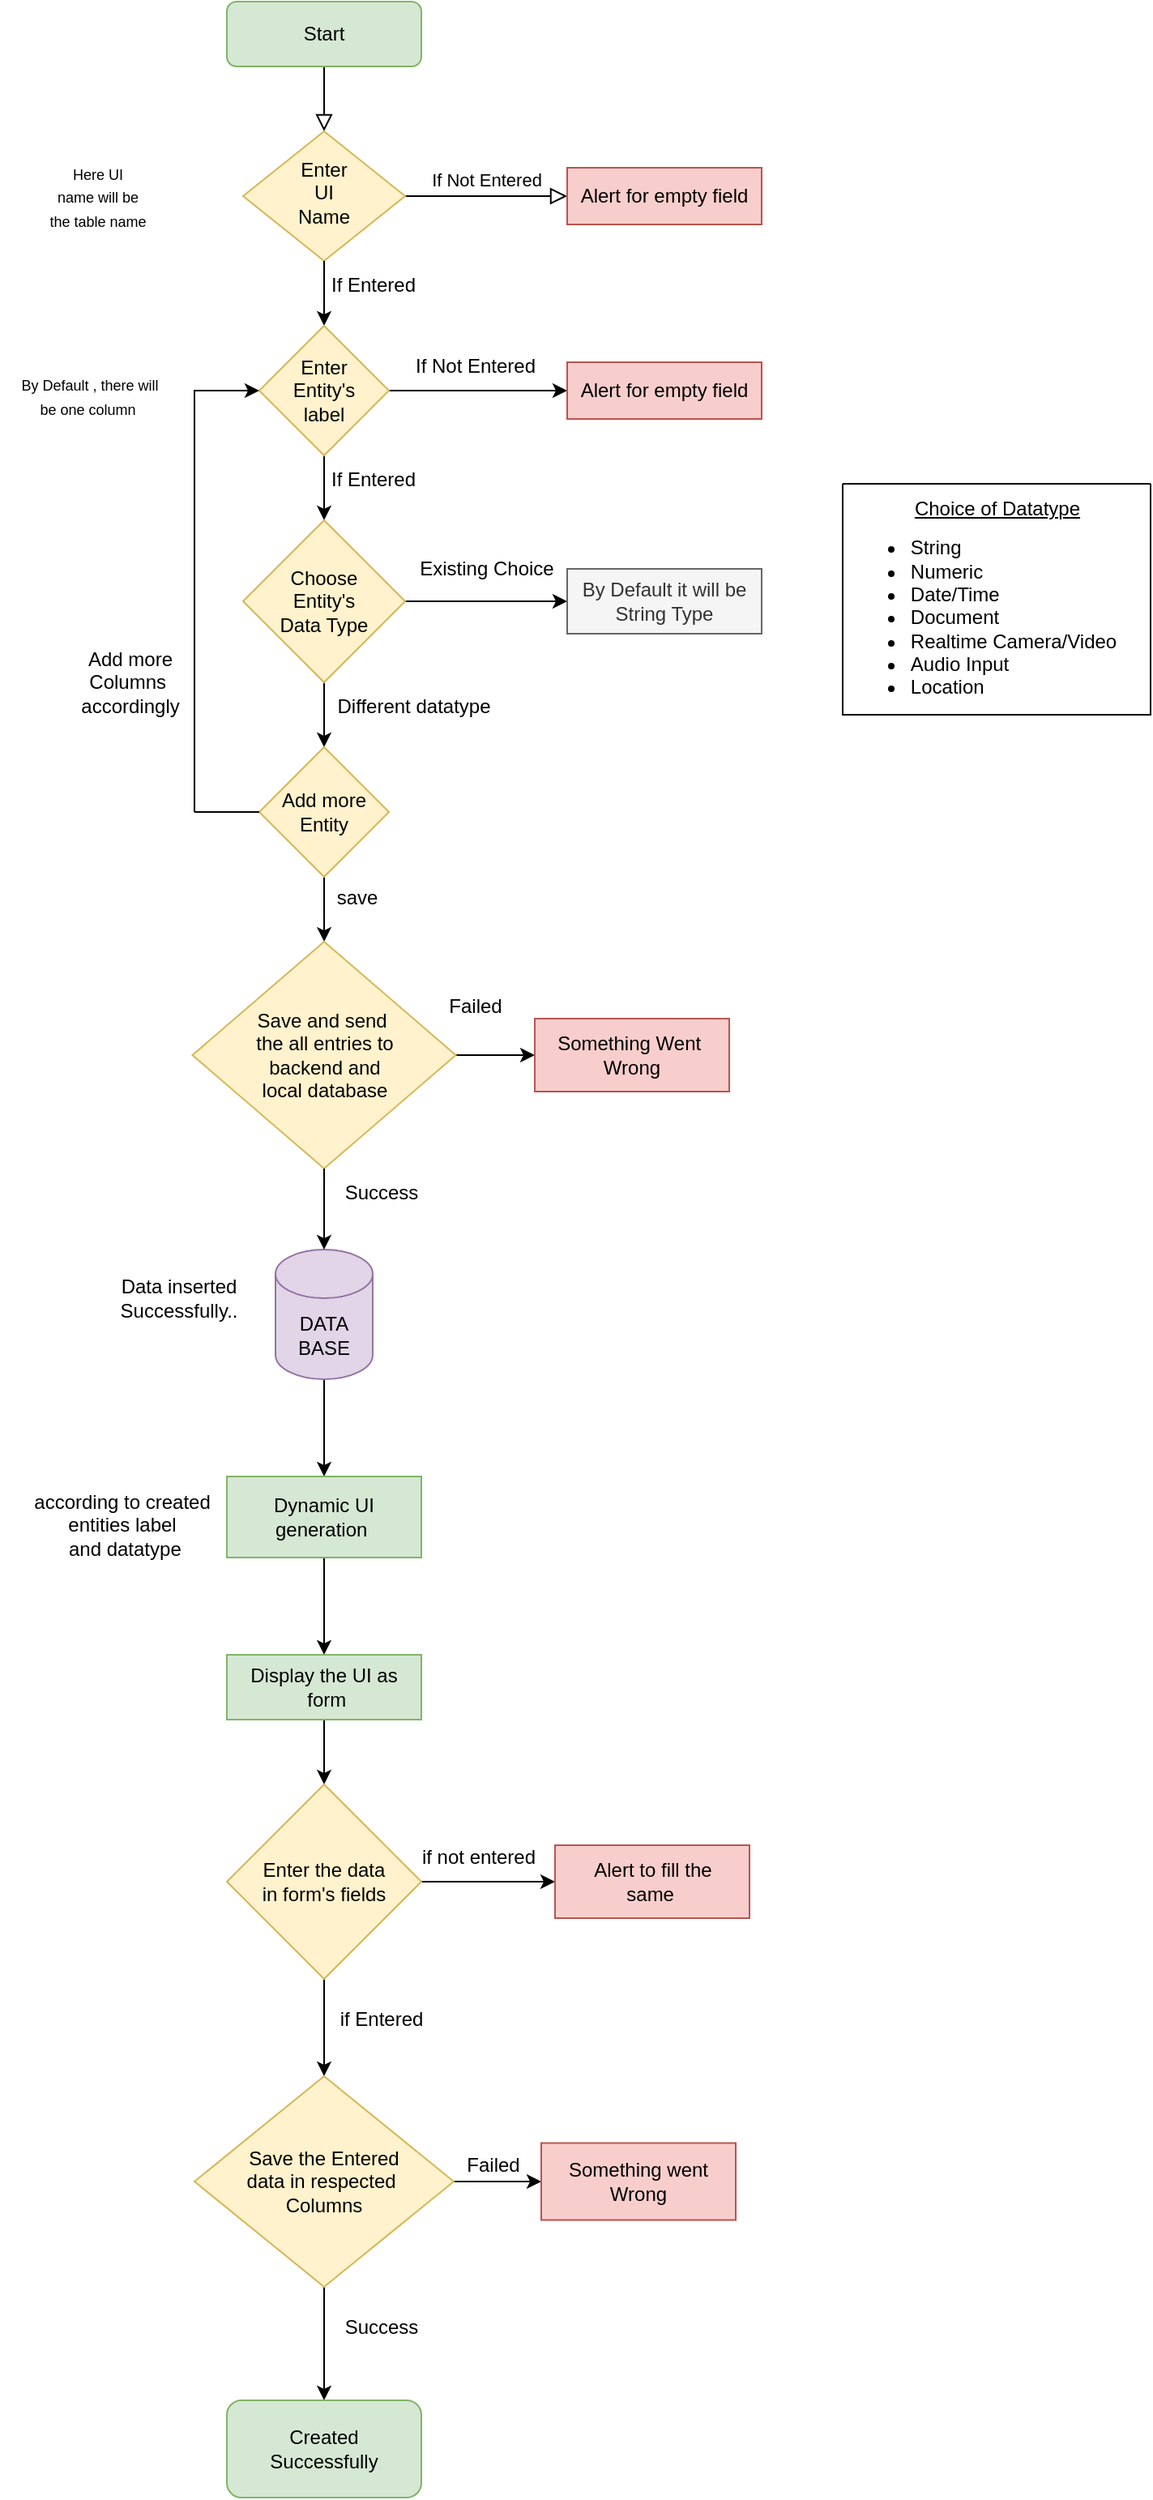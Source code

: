 <mxfile version="21.3.0" type="github">
  <diagram id="C5RBs43oDa-KdzZeNtuy" name="Page-1">
    <mxGraphModel dx="1050" dy="523" grid="1" gridSize="10" guides="1" tooltips="1" connect="1" arrows="1" fold="1" page="1" pageScale="1" pageWidth="827" pageHeight="1169" math="0" shadow="0">
      <root>
        <mxCell id="WIyWlLk6GJQsqaUBKTNV-0" />
        <mxCell id="WIyWlLk6GJQsqaUBKTNV-1" parent="WIyWlLk6GJQsqaUBKTNV-0" />
        <mxCell id="WIyWlLk6GJQsqaUBKTNV-2" value="" style="rounded=0;html=1;jettySize=auto;orthogonalLoop=1;fontSize=11;endArrow=block;endFill=0;endSize=8;strokeWidth=1;shadow=0;labelBackgroundColor=none;edgeStyle=orthogonalEdgeStyle;" parent="WIyWlLk6GJQsqaUBKTNV-1" source="WIyWlLk6GJQsqaUBKTNV-3" target="WIyWlLk6GJQsqaUBKTNV-6" edge="1">
          <mxGeometry relative="1" as="geometry" />
        </mxCell>
        <mxCell id="WIyWlLk6GJQsqaUBKTNV-3" value="Start" style="rounded=1;whiteSpace=wrap;html=1;fontSize=12;glass=0;strokeWidth=1;shadow=0;fillColor=#d5e8d4;strokeColor=#82b366;" parent="WIyWlLk6GJQsqaUBKTNV-1" vertex="1">
          <mxGeometry x="160" y="90" width="120" height="40" as="geometry" />
        </mxCell>
        <mxCell id="WIyWlLk6GJQsqaUBKTNV-5" value="If Not Entered" style="edgeStyle=orthogonalEdgeStyle;rounded=0;html=1;jettySize=auto;orthogonalLoop=1;fontSize=11;endArrow=block;endFill=0;endSize=8;strokeWidth=1;shadow=0;labelBackgroundColor=none;entryX=0;entryY=0.5;entryDx=0;entryDy=0;" parent="WIyWlLk6GJQsqaUBKTNV-1" source="WIyWlLk6GJQsqaUBKTNV-6" target="6czhflSClIlCwqd6-uIO-5" edge="1">
          <mxGeometry y="10" relative="1" as="geometry">
            <mxPoint as="offset" />
            <mxPoint x="370" y="210" as="targetPoint" />
          </mxGeometry>
        </mxCell>
        <mxCell id="WIyWlLk6GJQsqaUBKTNV-6" value="Enter&lt;br&gt;UI&lt;br&gt;Name" style="rhombus;whiteSpace=wrap;html=1;shadow=0;fontFamily=Helvetica;fontSize=12;align=center;strokeWidth=1;spacing=6;spacingTop=-4;fillColor=#fff2cc;strokeColor=#d6b656;" parent="WIyWlLk6GJQsqaUBKTNV-1" vertex="1">
          <mxGeometry x="170" y="170" width="100" height="80" as="geometry" />
        </mxCell>
        <mxCell id="6czhflSClIlCwqd6-uIO-0" value="" style="endArrow=classic;html=1;rounded=0;exitX=0.5;exitY=1;exitDx=0;exitDy=0;entryX=0.5;entryY=0;entryDx=0;entryDy=0;" parent="WIyWlLk6GJQsqaUBKTNV-1" source="WIyWlLk6GJQsqaUBKTNV-6" target="6czhflSClIlCwqd6-uIO-2" edge="1">
          <mxGeometry width="50" height="50" relative="1" as="geometry">
            <mxPoint x="190" y="400" as="sourcePoint" />
            <mxPoint x="220" y="300" as="targetPoint" />
          </mxGeometry>
        </mxCell>
        <mxCell id="6czhflSClIlCwqd6-uIO-1" value="If Entered" style="text;html=1;align=center;verticalAlign=middle;resizable=0;points=[];autosize=1;strokeColor=none;fillColor=none;" parent="WIyWlLk6GJQsqaUBKTNV-1" vertex="1">
          <mxGeometry x="210" y="250" width="80" height="30" as="geometry" />
        </mxCell>
        <mxCell id="6czhflSClIlCwqd6-uIO-4" value="" style="edgeStyle=orthogonalEdgeStyle;rounded=0;orthogonalLoop=1;jettySize=auto;html=1;" parent="WIyWlLk6GJQsqaUBKTNV-1" source="6czhflSClIlCwqd6-uIO-2" target="6czhflSClIlCwqd6-uIO-3" edge="1">
          <mxGeometry relative="1" as="geometry" />
        </mxCell>
        <mxCell id="6czhflSClIlCwqd6-uIO-9" value="" style="edgeStyle=orthogonalEdgeStyle;rounded=0;orthogonalLoop=1;jettySize=auto;html=1;" parent="WIyWlLk6GJQsqaUBKTNV-1" source="6czhflSClIlCwqd6-uIO-2" target="6czhflSClIlCwqd6-uIO-8" edge="1">
          <mxGeometry relative="1" as="geometry" />
        </mxCell>
        <mxCell id="6czhflSClIlCwqd6-uIO-2" value="Enter &lt;br&gt;Entity&#39;s&lt;br&gt;label" style="rhombus;whiteSpace=wrap;html=1;fillColor=#fff2cc;strokeColor=#d6b656;" parent="WIyWlLk6GJQsqaUBKTNV-1" vertex="1">
          <mxGeometry x="180" y="290" width="80" height="80" as="geometry" />
        </mxCell>
        <mxCell id="6czhflSClIlCwqd6-uIO-3" value="Alert for empty field" style="whiteSpace=wrap;html=1;fillColor=#f8cecc;strokeColor=#b85450;" parent="WIyWlLk6GJQsqaUBKTNV-1" vertex="1">
          <mxGeometry x="370" y="312.5" width="120" height="35" as="geometry" />
        </mxCell>
        <mxCell id="6czhflSClIlCwqd6-uIO-5" value="Alert for empty field" style="rounded=0;whiteSpace=wrap;html=1;fillColor=#f8cecc;strokeColor=#b85450;" parent="WIyWlLk6GJQsqaUBKTNV-1" vertex="1">
          <mxGeometry x="370" y="192.5" width="120" height="35" as="geometry" />
        </mxCell>
        <mxCell id="6czhflSClIlCwqd6-uIO-6" value="If Not Entered" style="text;html=1;align=center;verticalAlign=middle;resizable=0;points=[];autosize=1;strokeColor=none;fillColor=none;" parent="WIyWlLk6GJQsqaUBKTNV-1" vertex="1">
          <mxGeometry x="262.5" y="300" width="100" height="30" as="geometry" />
        </mxCell>
        <mxCell id="6czhflSClIlCwqd6-uIO-7" value="&lt;font style=&quot;font-size: 9px;&quot;&gt;By Default , there will &lt;br&gt;be one column&amp;nbsp;&lt;/font&gt;" style="text;html=1;align=center;verticalAlign=middle;resizable=0;points=[];autosize=1;strokeColor=none;fillColor=none;" parent="WIyWlLk6GJQsqaUBKTNV-1" vertex="1">
          <mxGeometry x="20" y="312.5" width="110" height="40" as="geometry" />
        </mxCell>
        <mxCell id="6czhflSClIlCwqd6-uIO-12" value="" style="edgeStyle=orthogonalEdgeStyle;rounded=0;orthogonalLoop=1;jettySize=auto;html=1;" parent="WIyWlLk6GJQsqaUBKTNV-1" source="6czhflSClIlCwqd6-uIO-8" target="6czhflSClIlCwqd6-uIO-11" edge="1">
          <mxGeometry relative="1" as="geometry" />
        </mxCell>
        <mxCell id="6czhflSClIlCwqd6-uIO-15" value="" style="edgeStyle=orthogonalEdgeStyle;rounded=0;orthogonalLoop=1;jettySize=auto;html=1;entryX=0.5;entryY=0;entryDx=0;entryDy=0;" parent="WIyWlLk6GJQsqaUBKTNV-1" source="6czhflSClIlCwqd6-uIO-8" target="6czhflSClIlCwqd6-uIO-17" edge="1">
          <mxGeometry relative="1" as="geometry">
            <mxPoint x="220" y="560" as="targetPoint" />
          </mxGeometry>
        </mxCell>
        <mxCell id="6czhflSClIlCwqd6-uIO-8" value="Choose&lt;br&gt;Entity&#39;s&lt;br&gt;Data Type" style="rhombus;whiteSpace=wrap;html=1;fillColor=#fff2cc;strokeColor=#d6b656;" parent="WIyWlLk6GJQsqaUBKTNV-1" vertex="1">
          <mxGeometry x="170" y="410" width="100" height="100" as="geometry" />
        </mxCell>
        <mxCell id="6czhflSClIlCwqd6-uIO-10" value="If Entered" style="text;html=1;align=center;verticalAlign=middle;resizable=0;points=[];autosize=1;strokeColor=none;fillColor=none;" parent="WIyWlLk6GJQsqaUBKTNV-1" vertex="1">
          <mxGeometry x="210" y="370" width="80" height="30" as="geometry" />
        </mxCell>
        <mxCell id="6czhflSClIlCwqd6-uIO-11" value="By Default it will be String Type" style="whiteSpace=wrap;html=1;fillColor=#f5f5f5;strokeColor=#666666;fontColor=#333333;" parent="WIyWlLk6GJQsqaUBKTNV-1" vertex="1">
          <mxGeometry x="370" y="440" width="120" height="40" as="geometry" />
        </mxCell>
        <mxCell id="6czhflSClIlCwqd6-uIO-13" value="Existing Choice" style="text;html=1;align=center;verticalAlign=middle;resizable=0;points=[];autosize=1;strokeColor=none;fillColor=none;" parent="WIyWlLk6GJQsqaUBKTNV-1" vertex="1">
          <mxGeometry x="265" y="425" width="110" height="30" as="geometry" />
        </mxCell>
        <mxCell id="6czhflSClIlCwqd6-uIO-16" value="Different datatype" style="text;html=1;align=center;verticalAlign=middle;resizable=0;points=[];autosize=1;strokeColor=none;fillColor=none;" parent="WIyWlLk6GJQsqaUBKTNV-1" vertex="1">
          <mxGeometry x="215" y="510" width="120" height="30" as="geometry" />
        </mxCell>
        <mxCell id="6czhflSClIlCwqd6-uIO-24" value="" style="edgeStyle=orthogonalEdgeStyle;rounded=0;orthogonalLoop=1;jettySize=auto;html=1;" parent="WIyWlLk6GJQsqaUBKTNV-1" source="6czhflSClIlCwqd6-uIO-17" target="6czhflSClIlCwqd6-uIO-23" edge="1">
          <mxGeometry relative="1" as="geometry" />
        </mxCell>
        <mxCell id="6czhflSClIlCwqd6-uIO-17" value="Add more&lt;br&gt;Entity" style="rhombus;whiteSpace=wrap;html=1;fillColor=#fff2cc;strokeColor=#d6b656;" parent="WIyWlLk6GJQsqaUBKTNV-1" vertex="1">
          <mxGeometry x="180" y="550" width="80" height="80" as="geometry" />
        </mxCell>
        <mxCell id="6czhflSClIlCwqd6-uIO-19" value="" style="endArrow=classic;html=1;rounded=0;entryX=0;entryY=0.5;entryDx=0;entryDy=0;" parent="WIyWlLk6GJQsqaUBKTNV-1" target="6czhflSClIlCwqd6-uIO-2" edge="1">
          <mxGeometry width="50" height="50" relative="1" as="geometry">
            <mxPoint x="140" y="590" as="sourcePoint" />
            <mxPoint x="130" y="480" as="targetPoint" />
            <Array as="points">
              <mxPoint x="140" y="330" />
            </Array>
          </mxGeometry>
        </mxCell>
        <mxCell id="6czhflSClIlCwqd6-uIO-21" value="" style="endArrow=none;html=1;rounded=0;entryX=0;entryY=0.5;entryDx=0;entryDy=0;" parent="WIyWlLk6GJQsqaUBKTNV-1" target="6czhflSClIlCwqd6-uIO-17" edge="1">
          <mxGeometry width="50" height="50" relative="1" as="geometry">
            <mxPoint x="140" y="590" as="sourcePoint" />
            <mxPoint x="330" y="460" as="targetPoint" />
          </mxGeometry>
        </mxCell>
        <mxCell id="6czhflSClIlCwqd6-uIO-22" value="&lt;font style=&quot;font-size: 12px;&quot;&gt;Add more &lt;br&gt;Columns&amp;nbsp;&lt;br&gt;accordingly&lt;/font&gt;" style="text;html=1;align=center;verticalAlign=middle;resizable=0;points=[];autosize=1;strokeColor=none;fillColor=none;" parent="WIyWlLk6GJQsqaUBKTNV-1" vertex="1">
          <mxGeometry x="60" y="480" width="80" height="60" as="geometry" />
        </mxCell>
        <mxCell id="6czhflSClIlCwqd6-uIO-27" value="" style="edgeStyle=orthogonalEdgeStyle;rounded=0;orthogonalLoop=1;jettySize=auto;html=1;" parent="WIyWlLk6GJQsqaUBKTNV-1" source="6czhflSClIlCwqd6-uIO-23" target="6czhflSClIlCwqd6-uIO-26" edge="1">
          <mxGeometry relative="1" as="geometry" />
        </mxCell>
        <mxCell id="6czhflSClIlCwqd6-uIO-23" value="Save and send&amp;nbsp;&lt;br&gt;the all entries to &lt;br&gt;backend and &lt;br&gt;local database" style="rhombus;whiteSpace=wrap;html=1;fillColor=#fff2cc;strokeColor=#d6b656;" parent="WIyWlLk6GJQsqaUBKTNV-1" vertex="1">
          <mxGeometry x="138.75" y="670" width="162.5" height="140" as="geometry" />
        </mxCell>
        <mxCell id="6czhflSClIlCwqd6-uIO-25" value="save" style="text;html=1;align=center;verticalAlign=middle;resizable=0;points=[];autosize=1;strokeColor=none;fillColor=none;" parent="WIyWlLk6GJQsqaUBKTNV-1" vertex="1">
          <mxGeometry x="215" y="628" width="50" height="30" as="geometry" />
        </mxCell>
        <mxCell id="6czhflSClIlCwqd6-uIO-26" value="Something Went&amp;nbsp;&lt;br&gt;Wrong" style="whiteSpace=wrap;html=1;fillColor=#f8cecc;strokeColor=#b85450;" parent="WIyWlLk6GJQsqaUBKTNV-1" vertex="1">
          <mxGeometry x="350" y="717.5" width="120" height="45" as="geometry" />
        </mxCell>
        <mxCell id="6czhflSClIlCwqd6-uIO-28" value="Success" style="text;html=1;align=center;verticalAlign=middle;resizable=0;points=[];autosize=1;strokeColor=none;fillColor=none;" parent="WIyWlLk6GJQsqaUBKTNV-1" vertex="1">
          <mxGeometry x="220" y="810" width="70" height="30" as="geometry" />
        </mxCell>
        <mxCell id="6czhflSClIlCwqd6-uIO-29" value="Failed" style="text;html=1;align=center;verticalAlign=middle;resizable=0;points=[];autosize=1;strokeColor=none;fillColor=none;" parent="WIyWlLk6GJQsqaUBKTNV-1" vertex="1">
          <mxGeometry x="282.5" y="695" width="60" height="30" as="geometry" />
        </mxCell>
        <mxCell id="6czhflSClIlCwqd6-uIO-34" value="" style="edgeStyle=orthogonalEdgeStyle;rounded=0;orthogonalLoop=1;jettySize=auto;html=1;entryX=0.5;entryY=0;entryDx=0;entryDy=0;" parent="WIyWlLk6GJQsqaUBKTNV-1" source="6czhflSClIlCwqd6-uIO-30" target="6czhflSClIlCwqd6-uIO-35" edge="1">
          <mxGeometry relative="1" as="geometry">
            <mxPoint x="220" y="970" as="targetPoint" />
          </mxGeometry>
        </mxCell>
        <mxCell id="6czhflSClIlCwqd6-uIO-30" value="DATA&lt;br&gt;BASE" style="shape=cylinder3;whiteSpace=wrap;html=1;boundedLbl=1;backgroundOutline=1;size=15;fillColor=#e1d5e7;strokeColor=#9673a6;" parent="WIyWlLk6GJQsqaUBKTNV-1" vertex="1">
          <mxGeometry x="190" y="860" width="60" height="80" as="geometry" />
        </mxCell>
        <mxCell id="6czhflSClIlCwqd6-uIO-31" value="" style="endArrow=classic;html=1;rounded=0;exitX=0.5;exitY=1;exitDx=0;exitDy=0;entryX=0.5;entryY=0;entryDx=0;entryDy=0;entryPerimeter=0;" parent="WIyWlLk6GJQsqaUBKTNV-1" source="6czhflSClIlCwqd6-uIO-23" target="6czhflSClIlCwqd6-uIO-30" edge="1">
          <mxGeometry width="50" height="50" relative="1" as="geometry">
            <mxPoint x="140" y="850" as="sourcePoint" />
            <mxPoint x="190" y="800" as="targetPoint" />
          </mxGeometry>
        </mxCell>
        <mxCell id="6czhflSClIlCwqd6-uIO-32" value="Data inserted &lt;br&gt;Successfully.." style="text;html=1;align=center;verticalAlign=middle;resizable=0;points=[];autosize=1;strokeColor=none;fillColor=none;" parent="WIyWlLk6GJQsqaUBKTNV-1" vertex="1">
          <mxGeometry x="80" y="870" width="100" height="40" as="geometry" />
        </mxCell>
        <mxCell id="6czhflSClIlCwqd6-uIO-38" value="" style="edgeStyle=orthogonalEdgeStyle;rounded=0;orthogonalLoop=1;jettySize=auto;html=1;" parent="WIyWlLk6GJQsqaUBKTNV-1" source="6czhflSClIlCwqd6-uIO-35" target="6czhflSClIlCwqd6-uIO-37" edge="1">
          <mxGeometry relative="1" as="geometry" />
        </mxCell>
        <mxCell id="6czhflSClIlCwqd6-uIO-35" value="Dynamic UI generation&amp;nbsp;" style="whiteSpace=wrap;html=1;fillColor=#d5e8d4;strokeColor=#82b366;" parent="WIyWlLk6GJQsqaUBKTNV-1" vertex="1">
          <mxGeometry x="160" y="1000" width="120" height="50" as="geometry" />
        </mxCell>
        <mxCell id="6czhflSClIlCwqd6-uIO-40" value="" style="edgeStyle=orthogonalEdgeStyle;rounded=0;orthogonalLoop=1;jettySize=auto;html=1;entryX=0.5;entryY=0;entryDx=0;entryDy=0;" parent="WIyWlLk6GJQsqaUBKTNV-1" source="6czhflSClIlCwqd6-uIO-37" target="6czhflSClIlCwqd6-uIO-42" edge="1">
          <mxGeometry relative="1" as="geometry">
            <mxPoint x="220" y="1220" as="targetPoint" />
          </mxGeometry>
        </mxCell>
        <mxCell id="6czhflSClIlCwqd6-uIO-37" value="Display the UI as&lt;br&gt;&amp;nbsp;form" style="whiteSpace=wrap;html=1;fillColor=#d5e8d4;strokeColor=#82b366;" parent="WIyWlLk6GJQsqaUBKTNV-1" vertex="1">
          <mxGeometry x="160" y="1110" width="120" height="40" as="geometry" />
        </mxCell>
        <mxCell id="6czhflSClIlCwqd6-uIO-44" value="" style="edgeStyle=orthogonalEdgeStyle;rounded=0;orthogonalLoop=1;jettySize=auto;html=1;" parent="WIyWlLk6GJQsqaUBKTNV-1" source="6czhflSClIlCwqd6-uIO-42" target="6czhflSClIlCwqd6-uIO-43" edge="1">
          <mxGeometry relative="1" as="geometry" />
        </mxCell>
        <mxCell id="6czhflSClIlCwqd6-uIO-47" value="" style="edgeStyle=orthogonalEdgeStyle;rounded=0;orthogonalLoop=1;jettySize=auto;html=1;" parent="WIyWlLk6GJQsqaUBKTNV-1" source="6czhflSClIlCwqd6-uIO-42" target="6czhflSClIlCwqd6-uIO-46" edge="1">
          <mxGeometry relative="1" as="geometry" />
        </mxCell>
        <mxCell id="6czhflSClIlCwqd6-uIO-42" value="Enter the data&lt;br&gt;in form&#39;s fields" style="rhombus;whiteSpace=wrap;html=1;fillColor=#fff2cc;strokeColor=#d6b656;" parent="WIyWlLk6GJQsqaUBKTNV-1" vertex="1">
          <mxGeometry x="160" y="1190" width="120" height="120" as="geometry" />
        </mxCell>
        <mxCell id="6czhflSClIlCwqd6-uIO-43" value="Alert to fill the &lt;br&gt;same&amp;nbsp;" style="whiteSpace=wrap;html=1;fillColor=#f8cecc;strokeColor=#b85450;" parent="WIyWlLk6GJQsqaUBKTNV-1" vertex="1">
          <mxGeometry x="362.5" y="1227.5" width="120" height="45" as="geometry" />
        </mxCell>
        <mxCell id="6czhflSClIlCwqd6-uIO-45" value="if not entered" style="text;html=1;align=center;verticalAlign=middle;resizable=0;points=[];autosize=1;strokeColor=none;fillColor=none;" parent="WIyWlLk6GJQsqaUBKTNV-1" vertex="1">
          <mxGeometry x="270" y="1220" width="90" height="30" as="geometry" />
        </mxCell>
        <mxCell id="6czhflSClIlCwqd6-uIO-50" value="" style="edgeStyle=orthogonalEdgeStyle;rounded=0;orthogonalLoop=1;jettySize=auto;html=1;" parent="WIyWlLk6GJQsqaUBKTNV-1" source="6czhflSClIlCwqd6-uIO-46" target="6czhflSClIlCwqd6-uIO-49" edge="1">
          <mxGeometry relative="1" as="geometry" />
        </mxCell>
        <mxCell id="6czhflSClIlCwqd6-uIO-54" value="" style="edgeStyle=orthogonalEdgeStyle;rounded=0;orthogonalLoop=1;jettySize=auto;html=1;entryX=0.5;entryY=0;entryDx=0;entryDy=0;" parent="WIyWlLk6GJQsqaUBKTNV-1" source="6czhflSClIlCwqd6-uIO-46" target="6czhflSClIlCwqd6-uIO-55" edge="1">
          <mxGeometry relative="1" as="geometry">
            <mxPoint x="220" y="1590" as="targetPoint" />
          </mxGeometry>
        </mxCell>
        <mxCell id="6czhflSClIlCwqd6-uIO-46" value="Save the Entered &lt;br&gt;data in respected&amp;nbsp;&lt;br&gt;Columns" style="rhombus;whiteSpace=wrap;html=1;fillColor=#fff2cc;strokeColor=#d6b656;" parent="WIyWlLk6GJQsqaUBKTNV-1" vertex="1">
          <mxGeometry x="140" y="1370" width="160" height="130" as="geometry" />
        </mxCell>
        <mxCell id="6czhflSClIlCwqd6-uIO-48" value="if Entered" style="text;html=1;align=center;verticalAlign=middle;resizable=0;points=[];autosize=1;strokeColor=none;fillColor=none;" parent="WIyWlLk6GJQsqaUBKTNV-1" vertex="1">
          <mxGeometry x="220" y="1320" width="70" height="30" as="geometry" />
        </mxCell>
        <mxCell id="6czhflSClIlCwqd6-uIO-49" value="Something went&lt;br&gt;Wrong" style="whiteSpace=wrap;html=1;fillColor=#f8cecc;strokeColor=#b85450;" parent="WIyWlLk6GJQsqaUBKTNV-1" vertex="1">
          <mxGeometry x="354" y="1411.25" width="120" height="47.5" as="geometry" />
        </mxCell>
        <mxCell id="6czhflSClIlCwqd6-uIO-51" value="Success" style="text;html=1;align=center;verticalAlign=middle;resizable=0;points=[];autosize=1;strokeColor=none;fillColor=none;" parent="WIyWlLk6GJQsqaUBKTNV-1" vertex="1">
          <mxGeometry x="220" y="1510" width="70" height="30" as="geometry" />
        </mxCell>
        <mxCell id="6czhflSClIlCwqd6-uIO-52" value="Failed" style="text;html=1;align=center;verticalAlign=middle;resizable=0;points=[];autosize=1;strokeColor=none;fillColor=none;" parent="WIyWlLk6GJQsqaUBKTNV-1" vertex="1">
          <mxGeometry x="294" y="1410" width="60" height="30" as="geometry" />
        </mxCell>
        <mxCell id="6czhflSClIlCwqd6-uIO-55" value="Created &lt;br&gt;Successfully" style="rounded=1;whiteSpace=wrap;html=1;fillColor=#d5e8d4;strokeColor=#82b366;" parent="WIyWlLk6GJQsqaUBKTNV-1" vertex="1">
          <mxGeometry x="160" y="1570" width="120" height="60" as="geometry" />
        </mxCell>
        <mxCell id="FHPSroYYlghWPFj62SoY-0" value="&lt;font style=&quot;font-size: 9px;&quot;&gt;Here UI &lt;br&gt;name will be &lt;br&gt;the table name&lt;/font&gt;" style="text;html=1;align=center;verticalAlign=middle;resizable=0;points=[];autosize=1;strokeColor=none;fillColor=none;" parent="WIyWlLk6GJQsqaUBKTNV-1" vertex="1">
          <mxGeometry x="40" y="180" width="80" height="60" as="geometry" />
        </mxCell>
        <mxCell id="FHPSroYYlghWPFj62SoY-6" value="" style="swimlane;startSize=0;" parent="WIyWlLk6GJQsqaUBKTNV-1" vertex="1">
          <mxGeometry x="540" y="387.5" width="190" height="142.5" as="geometry">
            <mxRectangle x="540" y="387.5" width="130" height="45" as="alternateBounds" />
          </mxGeometry>
        </mxCell>
        <mxCell id="FHPSroYYlghWPFj62SoY-3" value="&lt;u&gt;Choice of Datatype&lt;/u&gt;" style="text;html=1;align=center;verticalAlign=middle;resizable=0;points=[];autosize=1;strokeColor=none;fillColor=none;" parent="FHPSroYYlghWPFj62SoY-6" vertex="1">
          <mxGeometry x="30" width="130" height="30" as="geometry" />
        </mxCell>
        <mxCell id="FHPSroYYlghWPFj62SoY-4" value="&lt;ul&gt;&lt;li style=&quot;text-align: left;&quot;&gt;String&lt;/li&gt;&lt;li style=&quot;text-align: left;&quot;&gt;Numeric&lt;/li&gt;&lt;li style=&quot;text-align: left;&quot;&gt;Date/Time&lt;/li&gt;&lt;li style=&quot;text-align: left;&quot;&gt;Document&lt;/li&gt;&lt;li style=&quot;text-align: left;&quot;&gt;Realtime Camera/Video&lt;/li&gt;&lt;li style=&quot;text-align: left;&quot;&gt;Audio Input&lt;/li&gt;&lt;li style=&quot;text-align: left;&quot;&gt;Location&lt;/li&gt;&lt;/ul&gt;" style="text;html=1;align=center;verticalAlign=middle;resizable=0;points=[];autosize=1;strokeColor=none;fillColor=none;" parent="FHPSroYYlghWPFj62SoY-6" vertex="1">
          <mxGeometry x="-10" y="12.5" width="190" height="140" as="geometry" />
        </mxCell>
        <mxCell id="2McJ12Uhhy9NZhE6gNwE-0" value="according to created &lt;br&gt;entities label&lt;br&gt;&amp;nbsp;and datatype" style="text;html=1;align=center;verticalAlign=middle;resizable=0;points=[];autosize=1;strokeColor=none;fillColor=none;" vertex="1" parent="WIyWlLk6GJQsqaUBKTNV-1">
          <mxGeometry x="30" y="1000" width="130" height="60" as="geometry" />
        </mxCell>
      </root>
    </mxGraphModel>
  </diagram>
</mxfile>
